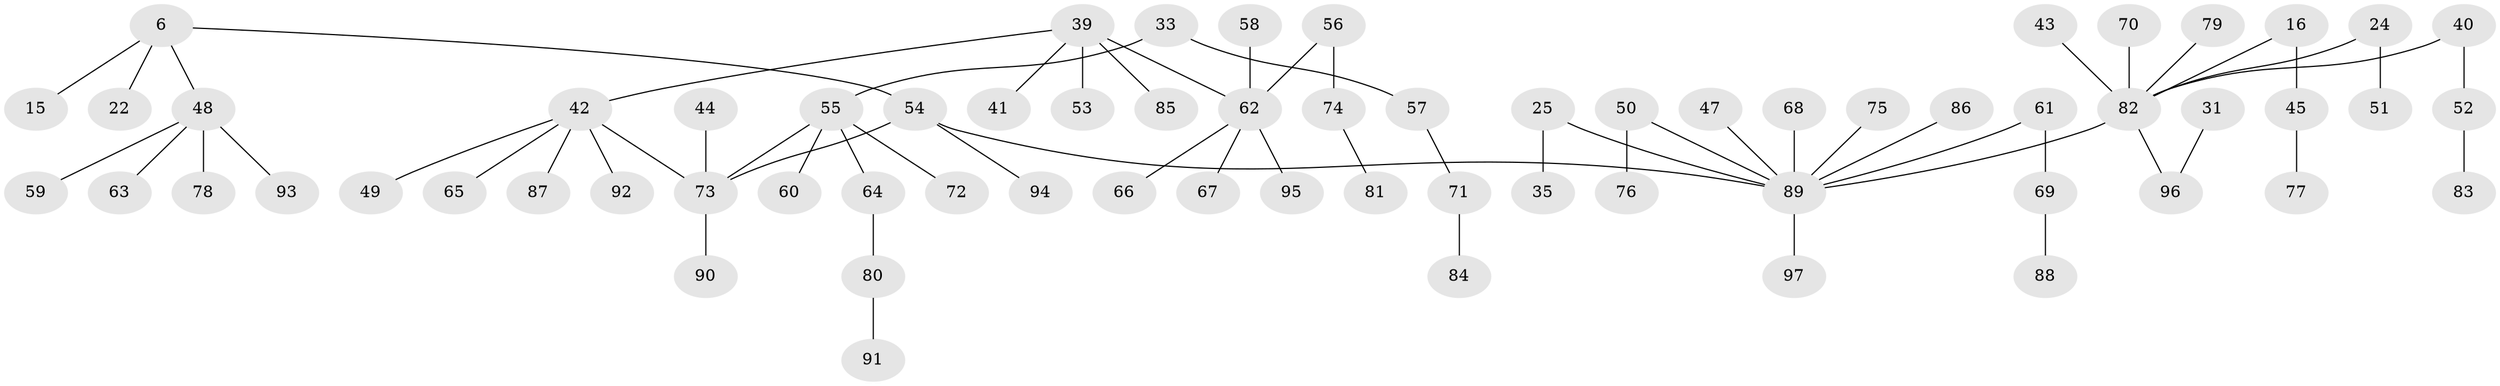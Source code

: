 // original degree distribution, {8: 0.010309278350515464, 3: 0.10309278350515463, 4: 0.061855670103092786, 5: 0.030927835051546393, 6: 0.010309278350515464, 2: 0.27835051546391754, 7: 0.010309278350515464, 1: 0.4948453608247423}
// Generated by graph-tools (version 1.1) at 2025/56/03/04/25 21:56:45]
// undirected, 67 vertices, 66 edges
graph export_dot {
graph [start="1"]
  node [color=gray90,style=filled];
  6;
  15;
  16;
  22;
  24;
  25;
  31;
  33;
  35;
  39 [super="+17"];
  40;
  41;
  42 [super="+9+11+37"];
  43;
  44;
  45;
  47;
  48 [super="+26"];
  49;
  50;
  51;
  52;
  53;
  54 [super="+3"];
  55 [super="+19"];
  56;
  57;
  58;
  59;
  60;
  61;
  62 [super="+27+28+34+38"];
  63;
  64;
  65;
  66;
  67;
  68;
  69;
  70;
  71;
  72;
  73 [super="+30+36"];
  74;
  75;
  76;
  77;
  78;
  79;
  80;
  81;
  82 [super="+32+13"];
  83;
  84;
  85;
  86;
  87;
  88;
  89 [super="+46"];
  90;
  91;
  92;
  93;
  94;
  95;
  96 [super="+29"];
  97;
  6 -- 15;
  6 -- 22;
  6 -- 48;
  6 -- 54;
  16 -- 45;
  16 -- 82;
  24 -- 51;
  24 -- 82;
  25 -- 35;
  25 -- 89;
  31 -- 96;
  33 -- 57;
  33 -- 55;
  39 -- 53;
  39 -- 85;
  39 -- 41;
  39 -- 42;
  39 -- 62;
  40 -- 52;
  40 -- 82;
  42 -- 92;
  42 -- 49;
  42 -- 87;
  42 -- 65;
  42 -- 73;
  43 -- 82;
  44 -- 73;
  45 -- 77;
  47 -- 89;
  48 -- 93;
  48 -- 59;
  48 -- 78;
  48 -- 63;
  50 -- 76;
  50 -- 89;
  52 -- 83;
  54 -- 94;
  54 -- 89;
  54 -- 73;
  55 -- 64;
  55 -- 72;
  55 -- 60;
  55 -- 73;
  56 -- 74;
  56 -- 62;
  57 -- 71;
  58 -- 62;
  61 -- 69;
  61 -- 89;
  62 -- 66;
  62 -- 67;
  62 -- 95;
  64 -- 80;
  68 -- 89;
  69 -- 88;
  70 -- 82;
  71 -- 84;
  73 -- 90;
  74 -- 81;
  75 -- 89;
  79 -- 82;
  80 -- 91;
  82 -- 96;
  82 -- 89;
  86 -- 89;
  89 -- 97;
}

